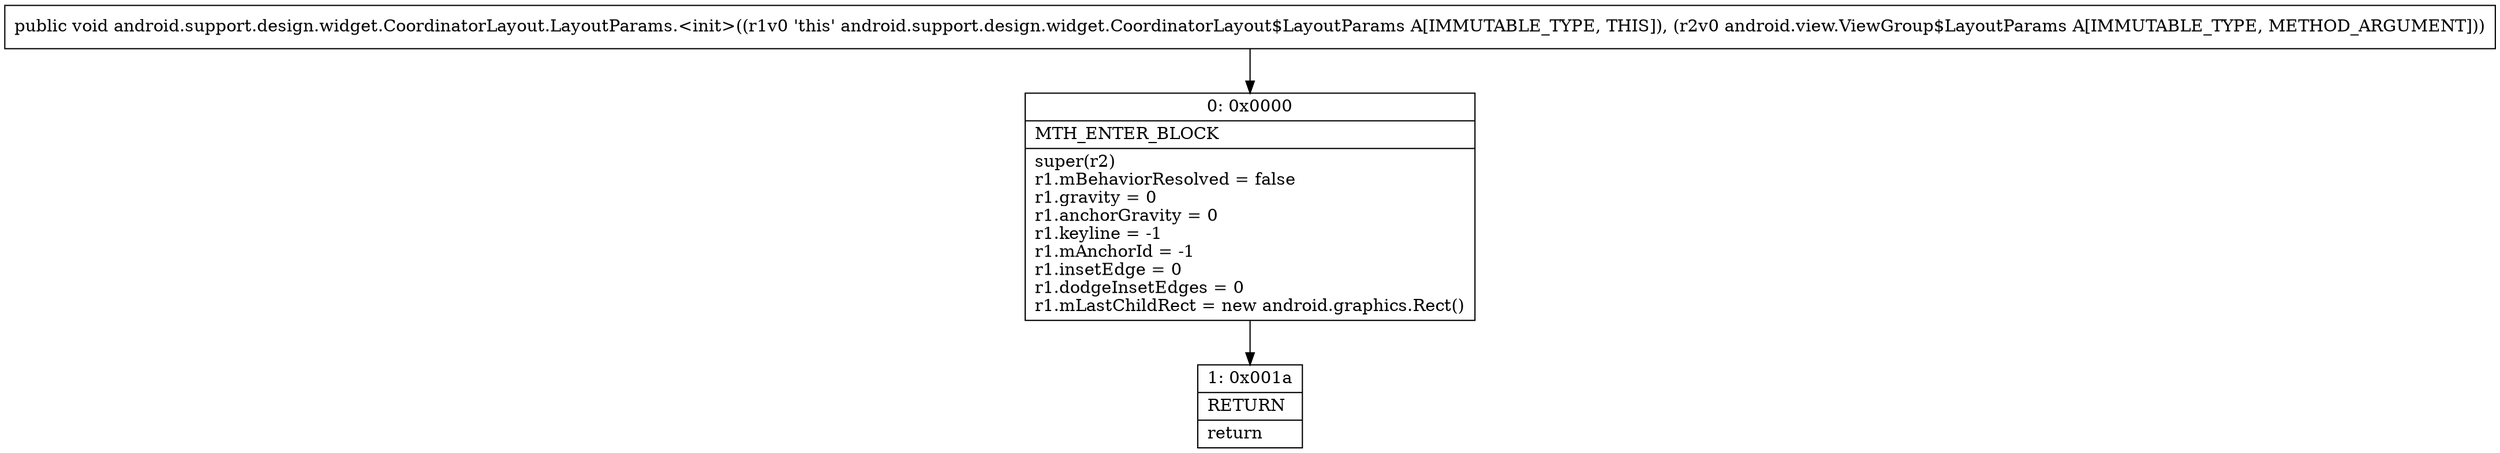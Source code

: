 digraph "CFG forandroid.support.design.widget.CoordinatorLayout.LayoutParams.\<init\>(Landroid\/view\/ViewGroup$LayoutParams;)V" {
Node_0 [shape=record,label="{0\:\ 0x0000|MTH_ENTER_BLOCK\l|super(r2)\lr1.mBehaviorResolved = false\lr1.gravity = 0\lr1.anchorGravity = 0\lr1.keyline = \-1\lr1.mAnchorId = \-1\lr1.insetEdge = 0\lr1.dodgeInsetEdges = 0\lr1.mLastChildRect = new android.graphics.Rect()\l}"];
Node_1 [shape=record,label="{1\:\ 0x001a|RETURN\l|return\l}"];
MethodNode[shape=record,label="{public void android.support.design.widget.CoordinatorLayout.LayoutParams.\<init\>((r1v0 'this' android.support.design.widget.CoordinatorLayout$LayoutParams A[IMMUTABLE_TYPE, THIS]), (r2v0 android.view.ViewGroup$LayoutParams A[IMMUTABLE_TYPE, METHOD_ARGUMENT])) }"];
MethodNode -> Node_0;
Node_0 -> Node_1;
}

